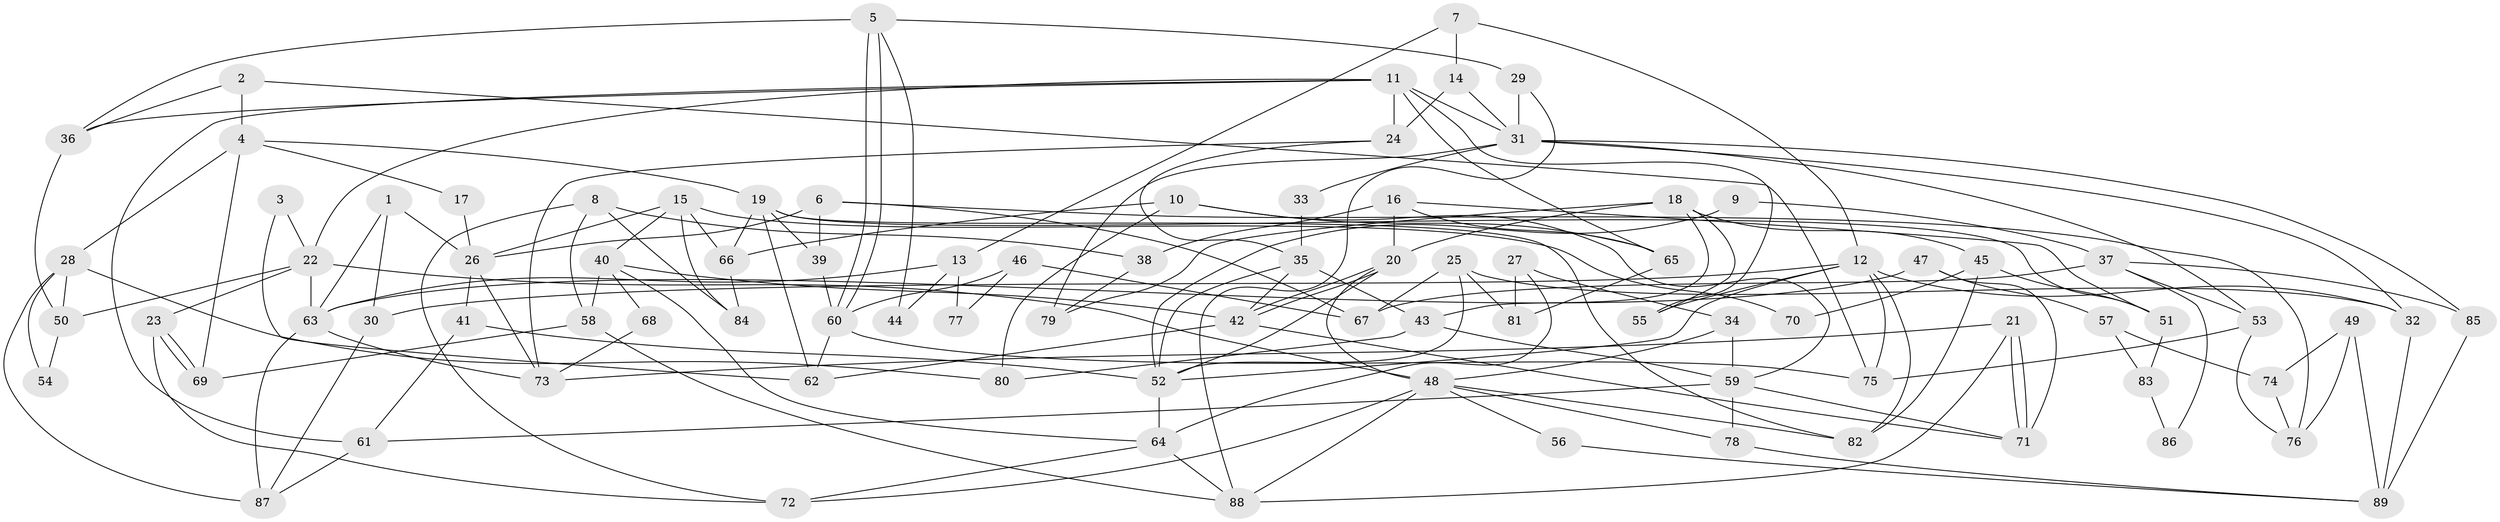 // coarse degree distribution, {3: 0.14516129032258066, 5: 0.14516129032258066, 2: 0.14516129032258066, 4: 0.24193548387096775, 7: 0.14516129032258066, 8: 0.04838709677419355, 6: 0.08064516129032258, 11: 0.016129032258064516, 9: 0.03225806451612903}
// Generated by graph-tools (version 1.1) at 2025/52/02/27/25 19:52:07]
// undirected, 89 vertices, 178 edges
graph export_dot {
graph [start="1"]
  node [color=gray90,style=filled];
  1;
  2;
  3;
  4;
  5;
  6;
  7;
  8;
  9;
  10;
  11;
  12;
  13;
  14;
  15;
  16;
  17;
  18;
  19;
  20;
  21;
  22;
  23;
  24;
  25;
  26;
  27;
  28;
  29;
  30;
  31;
  32;
  33;
  34;
  35;
  36;
  37;
  38;
  39;
  40;
  41;
  42;
  43;
  44;
  45;
  46;
  47;
  48;
  49;
  50;
  51;
  52;
  53;
  54;
  55;
  56;
  57;
  58;
  59;
  60;
  61;
  62;
  63;
  64;
  65;
  66;
  67;
  68;
  69;
  70;
  71;
  72;
  73;
  74;
  75;
  76;
  77;
  78;
  79;
  80;
  81;
  82;
  83;
  84;
  85;
  86;
  87;
  88;
  89;
  1 -- 30;
  1 -- 63;
  1 -- 26;
  2 -- 4;
  2 -- 75;
  2 -- 36;
  3 -- 22;
  3 -- 62;
  4 -- 69;
  4 -- 19;
  4 -- 17;
  4 -- 28;
  5 -- 36;
  5 -- 60;
  5 -- 60;
  5 -- 29;
  5 -- 44;
  6 -- 26;
  6 -- 39;
  6 -- 67;
  6 -- 76;
  7 -- 14;
  7 -- 12;
  7 -- 13;
  8 -- 58;
  8 -- 84;
  8 -- 38;
  8 -- 72;
  9 -- 37;
  9 -- 52;
  10 -- 59;
  10 -- 80;
  10 -- 65;
  10 -- 66;
  11 -- 61;
  11 -- 31;
  11 -- 22;
  11 -- 24;
  11 -- 36;
  11 -- 55;
  11 -- 65;
  12 -- 82;
  12 -- 52;
  12 -- 30;
  12 -- 32;
  12 -- 55;
  12 -- 75;
  13 -- 63;
  13 -- 44;
  13 -- 77;
  14 -- 31;
  14 -- 24;
  15 -- 26;
  15 -- 40;
  15 -- 66;
  15 -- 70;
  15 -- 84;
  16 -- 20;
  16 -- 65;
  16 -- 38;
  16 -- 51;
  17 -- 26;
  18 -- 55;
  18 -- 20;
  18 -- 43;
  18 -- 45;
  18 -- 79;
  19 -- 82;
  19 -- 66;
  19 -- 39;
  19 -- 51;
  19 -- 62;
  20 -- 48;
  20 -- 42;
  20 -- 42;
  20 -- 52;
  21 -- 71;
  21 -- 71;
  21 -- 73;
  21 -- 88;
  22 -- 23;
  22 -- 48;
  22 -- 50;
  22 -- 63;
  23 -- 69;
  23 -- 69;
  23 -- 72;
  24 -- 35;
  24 -- 73;
  25 -- 32;
  25 -- 67;
  25 -- 52;
  25 -- 81;
  26 -- 41;
  26 -- 73;
  27 -- 64;
  27 -- 81;
  27 -- 34;
  28 -- 50;
  28 -- 54;
  28 -- 80;
  28 -- 87;
  29 -- 88;
  29 -- 31;
  30 -- 87;
  31 -- 79;
  31 -- 32;
  31 -- 33;
  31 -- 53;
  31 -- 85;
  32 -- 89;
  33 -- 35;
  34 -- 48;
  34 -- 59;
  35 -- 52;
  35 -- 43;
  35 -- 42;
  36 -- 50;
  37 -- 53;
  37 -- 85;
  37 -- 67;
  37 -- 86;
  38 -- 79;
  39 -- 60;
  40 -- 64;
  40 -- 42;
  40 -- 58;
  40 -- 68;
  41 -- 52;
  41 -- 61;
  42 -- 62;
  42 -- 71;
  43 -- 59;
  43 -- 80;
  45 -- 51;
  45 -- 70;
  45 -- 82;
  46 -- 60;
  46 -- 67;
  46 -- 77;
  47 -- 63;
  47 -- 71;
  47 -- 57;
  48 -- 72;
  48 -- 56;
  48 -- 78;
  48 -- 82;
  48 -- 88;
  49 -- 89;
  49 -- 76;
  49 -- 74;
  50 -- 54;
  51 -- 83;
  52 -- 64;
  53 -- 75;
  53 -- 76;
  56 -- 89;
  57 -- 74;
  57 -- 83;
  58 -- 88;
  58 -- 69;
  59 -- 71;
  59 -- 61;
  59 -- 78;
  60 -- 62;
  60 -- 75;
  61 -- 87;
  63 -- 73;
  63 -- 87;
  64 -- 88;
  64 -- 72;
  65 -- 81;
  66 -- 84;
  68 -- 73;
  74 -- 76;
  78 -- 89;
  83 -- 86;
  85 -- 89;
}
